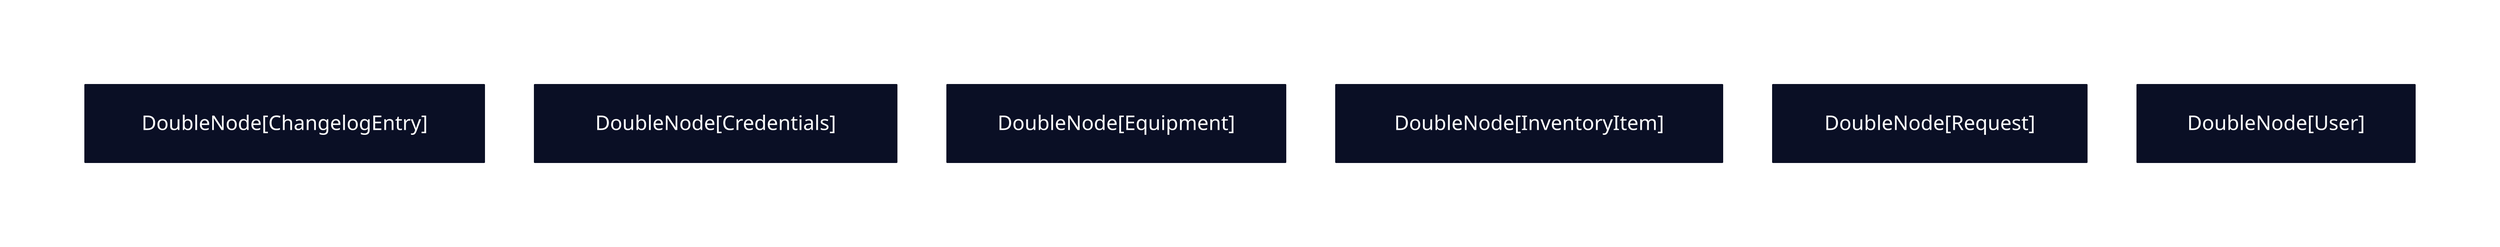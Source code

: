 DoubleNode\[ChangelogEntry\]: {
  shape: class
}

DoubleNode\[Credentials\]: {
  shape: class
}

DoubleNode\[Equipment\]: {
  shape: class
}

DoubleNode\[InventoryItem\]: {
  shape: class
}

DoubleNode\[Request\]: {
  shape: class
}

DoubleNode\[User\]: {
  shape: class
}
